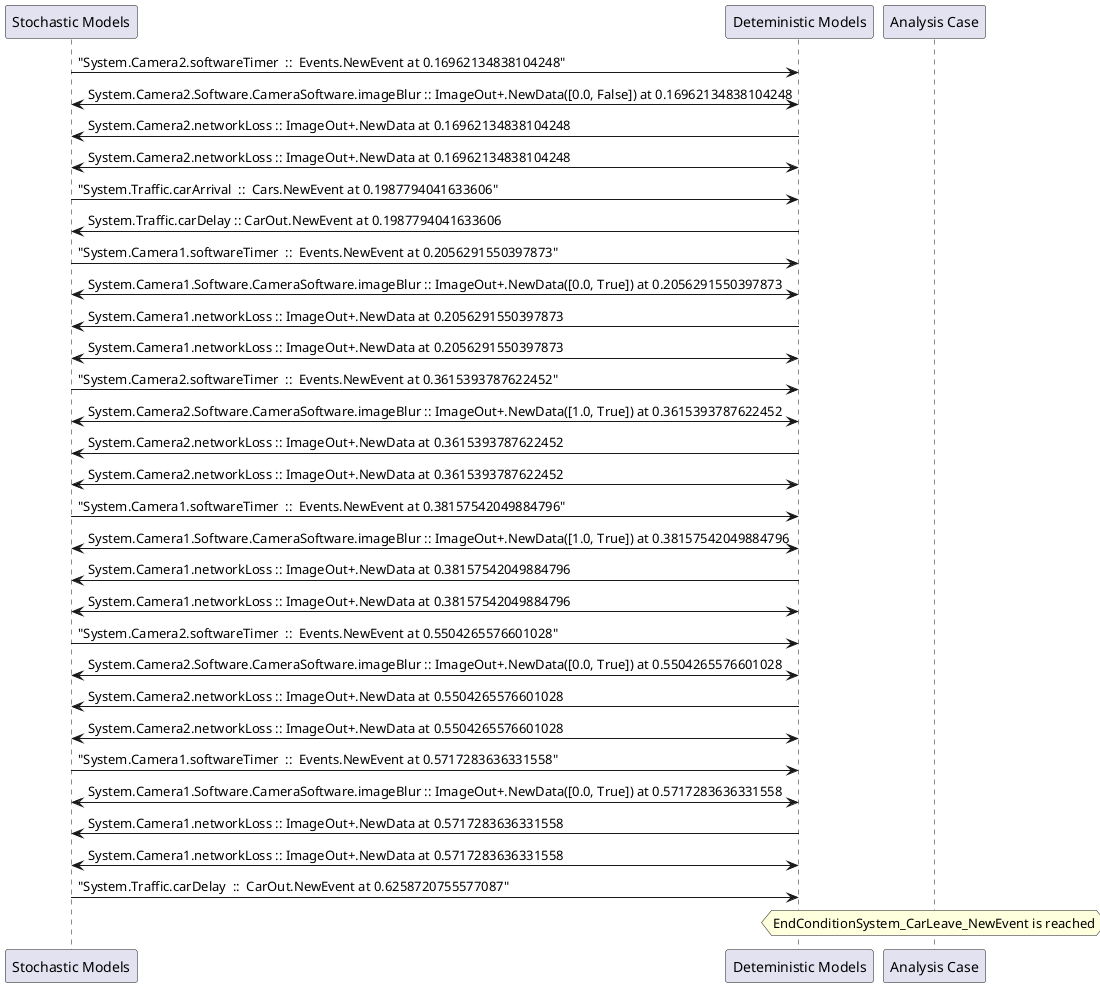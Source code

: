 
	@startuml
	participant "Stochastic Models" as stochmodel
	participant "Deteministic Models" as detmodel
	participant "Analysis Case" as analysis
	{20996_stop} stochmodel -> detmodel : "System.Camera2.softwareTimer  ::  Events.NewEvent at 0.16962134838104248"
detmodel <-> stochmodel : System.Camera2.Software.CameraSoftware.imageBlur :: ImageOut+.NewData([0.0, False]) at 0.16962134838104248
detmodel -> stochmodel : System.Camera2.networkLoss :: ImageOut+.NewData at 0.16962134838104248
detmodel <-> stochmodel : System.Camera2.networkLoss :: ImageOut+.NewData at 0.16962134838104248
{21011_stop} stochmodel -> detmodel : "System.Traffic.carArrival  ::  Cars.NewEvent at 0.1987794041633606"
{21024_start} detmodel -> stochmodel : System.Traffic.carDelay :: CarOut.NewEvent at 0.1987794041633606
{20980_stop} stochmodel -> detmodel : "System.Camera1.softwareTimer  ::  Events.NewEvent at 0.2056291550397873"
detmodel <-> stochmodel : System.Camera1.Software.CameraSoftware.imageBlur :: ImageOut+.NewData([0.0, True]) at 0.2056291550397873
detmodel -> stochmodel : System.Camera1.networkLoss :: ImageOut+.NewData at 0.2056291550397873
detmodel <-> stochmodel : System.Camera1.networkLoss :: ImageOut+.NewData at 0.2056291550397873
{20997_stop} stochmodel -> detmodel : "System.Camera2.softwareTimer  ::  Events.NewEvent at 0.3615393787622452"
detmodel <-> stochmodel : System.Camera2.Software.CameraSoftware.imageBlur :: ImageOut+.NewData([1.0, True]) at 0.3615393787622452
detmodel -> stochmodel : System.Camera2.networkLoss :: ImageOut+.NewData at 0.3615393787622452
detmodel <-> stochmodel : System.Camera2.networkLoss :: ImageOut+.NewData at 0.3615393787622452
{20981_stop} stochmodel -> detmodel : "System.Camera1.softwareTimer  ::  Events.NewEvent at 0.38157542049884796"
detmodel <-> stochmodel : System.Camera1.Software.CameraSoftware.imageBlur :: ImageOut+.NewData([1.0, True]) at 0.38157542049884796
detmodel -> stochmodel : System.Camera1.networkLoss :: ImageOut+.NewData at 0.38157542049884796
detmodel <-> stochmodel : System.Camera1.networkLoss :: ImageOut+.NewData at 0.38157542049884796
{20998_stop} stochmodel -> detmodel : "System.Camera2.softwareTimer  ::  Events.NewEvent at 0.5504265576601028"
detmodel <-> stochmodel : System.Camera2.Software.CameraSoftware.imageBlur :: ImageOut+.NewData([0.0, True]) at 0.5504265576601028
detmodel -> stochmodel : System.Camera2.networkLoss :: ImageOut+.NewData at 0.5504265576601028
detmodel <-> stochmodel : System.Camera2.networkLoss :: ImageOut+.NewData at 0.5504265576601028
{20982_stop} stochmodel -> detmodel : "System.Camera1.softwareTimer  ::  Events.NewEvent at 0.5717283636331558"
detmodel <-> stochmodel : System.Camera1.Software.CameraSoftware.imageBlur :: ImageOut+.NewData([0.0, True]) at 0.5717283636331558
detmodel -> stochmodel : System.Camera1.networkLoss :: ImageOut+.NewData at 0.5717283636331558
detmodel <-> stochmodel : System.Camera1.networkLoss :: ImageOut+.NewData at 0.5717283636331558
{21024_stop} stochmodel -> detmodel : "System.Traffic.carDelay  ::  CarOut.NewEvent at 0.6258720755577087"
{21024_start} <-> {21024_stop} : delay
hnote over analysis 
EndConditionSystem_CarLeave_NewEvent is reached
endnote
@enduml